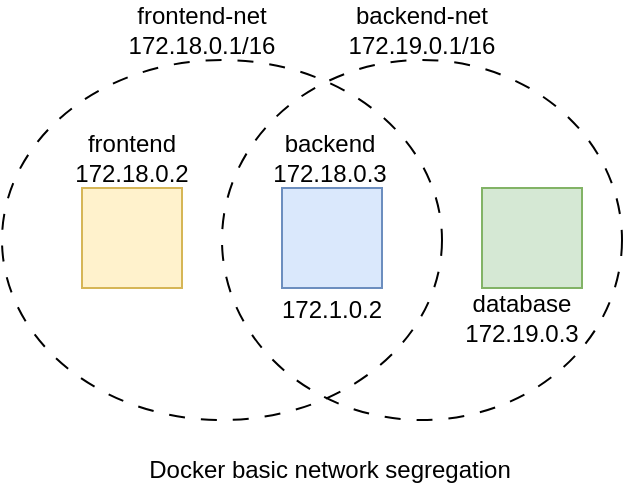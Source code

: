 <mxfile version="24.7.17">
  <diagram name="Page-1" id="9nS6Nalt8qF6VQF2Vatm">
    <mxGraphModel dx="1166" dy="714" grid="1" gridSize="10" guides="1" tooltips="1" connect="1" arrows="1" fold="1" page="1" pageScale="1" pageWidth="827" pageHeight="1169" math="0" shadow="0">
      <root>
        <mxCell id="0" />
        <mxCell id="1" parent="0" />
        <mxCell id="gRbxm3WSAX4777lx8NaK-5" value="" style="ellipse;whiteSpace=wrap;html=1;strokeWidth=1;dashed=1;dashPattern=8 8;fillColor=none;" parent="1" vertex="1">
          <mxGeometry x="250" y="260" width="220" height="180" as="geometry" />
        </mxCell>
        <mxCell id="gRbxm3WSAX4777lx8NaK-6" value="" style="ellipse;whiteSpace=wrap;html=1;strokeWidth=1;dashed=1;dashPattern=8 8;fillColor=none;" parent="1" vertex="1">
          <mxGeometry x="360" y="260" width="200" height="180" as="geometry" />
        </mxCell>
        <mxCell id="gRbxm3WSAX4777lx8NaK-8" value="&lt;div&gt;frontend-net&lt;/div&gt;&lt;div&gt;172.18.0.1/16&lt;/div&gt;" style="text;html=1;align=center;verticalAlign=middle;whiteSpace=wrap;rounded=0;" parent="1" vertex="1">
          <mxGeometry x="315" y="230" width="70" height="30" as="geometry" />
        </mxCell>
        <mxCell id="gRbxm3WSAX4777lx8NaK-10" value="&lt;div&gt;backend-net&lt;/div&gt;&lt;div&gt;172.19.0.1/16&lt;/div&gt;" style="text;html=1;align=center;verticalAlign=middle;whiteSpace=wrap;rounded=0;" parent="1" vertex="1">
          <mxGeometry x="425" y="230" width="70" height="30" as="geometry" />
        </mxCell>
        <mxCell id="gRbxm3WSAX4777lx8NaK-11" value="" style="whiteSpace=wrap;html=1;aspect=fixed;fillColor=#fff2cc;strokeColor=#d6b656;" parent="1" vertex="1">
          <mxGeometry x="290" y="324" width="50" height="50" as="geometry" />
        </mxCell>
        <mxCell id="gRbxm3WSAX4777lx8NaK-12" value="" style="whiteSpace=wrap;html=1;aspect=fixed;fillColor=#dae8fc;strokeColor=#6c8ebf;" parent="1" vertex="1">
          <mxGeometry x="390" y="324" width="50" height="50" as="geometry" />
        </mxCell>
        <mxCell id="gRbxm3WSAX4777lx8NaK-13" value="" style="whiteSpace=wrap;html=1;aspect=fixed;fillColor=#d5e8d4;strokeColor=#82b366;" parent="1" vertex="1">
          <mxGeometry x="490" y="324" width="50" height="50" as="geometry" />
        </mxCell>
        <mxCell id="gRbxm3WSAX4777lx8NaK-14" value="&lt;div&gt;frontend&lt;/div&gt;&lt;div&gt;172.18.0.2&lt;/div&gt;" style="text;html=1;align=center;verticalAlign=middle;whiteSpace=wrap;rounded=0;" parent="1" vertex="1">
          <mxGeometry x="280" y="294" width="70" height="30" as="geometry" />
        </mxCell>
        <mxCell id="gRbxm3WSAX4777lx8NaK-15" value="&lt;div&gt;backend&lt;/div&gt;&lt;div&gt;172.18.0.3&lt;/div&gt;" style="text;html=1;align=center;verticalAlign=middle;whiteSpace=wrap;rounded=0;" parent="1" vertex="1">
          <mxGeometry x="379" y="294" width="70" height="30" as="geometry" />
        </mxCell>
        <mxCell id="gRbxm3WSAX4777lx8NaK-16" value="&lt;div&gt;172.1.0.2&lt;/div&gt;" style="text;html=1;align=center;verticalAlign=middle;whiteSpace=wrap;rounded=0;" parent="1" vertex="1">
          <mxGeometry x="380" y="370" width="70" height="30" as="geometry" />
        </mxCell>
        <mxCell id="gRbxm3WSAX4777lx8NaK-17" value="&lt;div&gt;database&lt;/div&gt;&lt;div&gt;172.19.0.3&lt;/div&gt;" style="text;html=1;align=center;verticalAlign=middle;whiteSpace=wrap;rounded=0;" parent="1" vertex="1">
          <mxGeometry x="475" y="374" width="70" height="30" as="geometry" />
        </mxCell>
        <mxCell id="gRbxm3WSAX4777lx8NaK-18" value="&lt;div&gt;Docker basic network segregation&lt;/div&gt;" style="text;html=1;align=center;verticalAlign=middle;whiteSpace=wrap;rounded=0;" parent="1" vertex="1">
          <mxGeometry x="314" y="450" width="200" height="30" as="geometry" />
        </mxCell>
      </root>
    </mxGraphModel>
  </diagram>
</mxfile>
